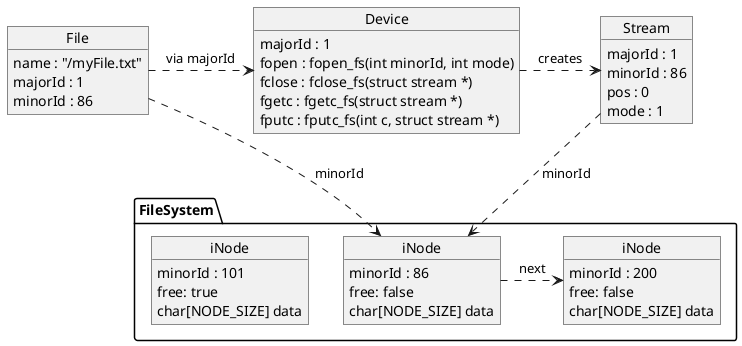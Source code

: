 @startuml


object File {
    name : "/myFile.txt"
    majorId : 1
    minorId : 86
}


object Device {
    majorId : 1
    fopen : fopen_fs(int minorId, int mode)
    fclose : fclose_fs(struct stream *)
    fgetc : fgetc_fs(struct stream *)
    fputc : fputc_fs(int c, struct stream *)
}

object Stream {
    majorId : 1
    minorId : 86
    pos : 0
    mode : 1
}

package FileSystem {
    object "iNode" as iNodeHead
    object "iNode" as iNodeTail
    object "iNode" as iNodeFree

    object iNodeHead {
        minorId : 86
        free: false
        char[NODE_SIZE] data
    }

    object iNodeTail {
        minorId : 200
        free: false
        char[NODE_SIZE] data
    }

    object iNodeFree {
        minorId : 101
        free: true
        char[NODE_SIZE] data
    }
}



File .> Device : via majorId
Device .> Stream : creates
iNodeHead .> iNodeTail : next
File ..> iNodeHead : minorId
Stream ..> iNodeHead : minorId


@enduml